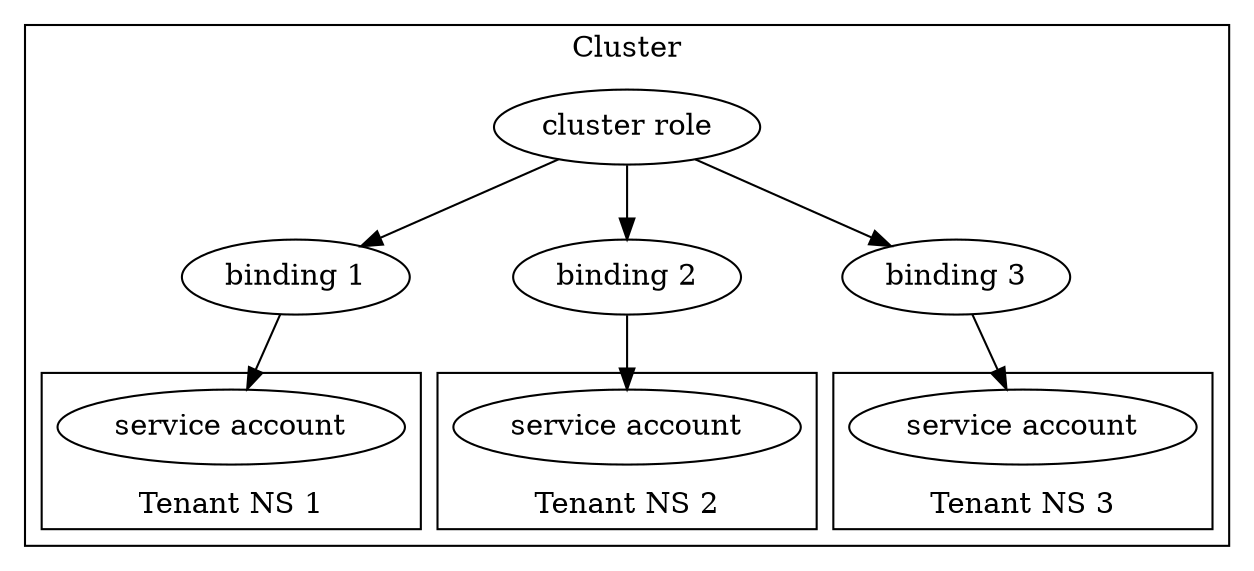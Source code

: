 digraph A {

    subgraph cluster {
        label = "Cluster"

        cluster_role [label="cluster role"]


        crb1 [label="binding 1"]

        subgraph cluster_1 {
            label = "Tenant NS 1"
            labelloc = "b"
            t1_sa [label="service account"]
        }
        cluster_role -> crb1
        crb1 -> t1_sa

        crb2 [label="binding 2"]

        subgraph cluster_2 {
            label = "Tenant NS 2"
            labelloc = "b"
            t2_sa [label="service account"]
        }
        cluster_role -> crb2
        crb2 -> t2_sa

        crb3 [label="binding 3"]

        subgraph cluster_3 {
            label = "Tenant NS 3"
            labelloc = "b"
            t3_sa [label="service account"]
        }
        cluster_role -> crb3
        crb3 -> t3_sa
    }
}
